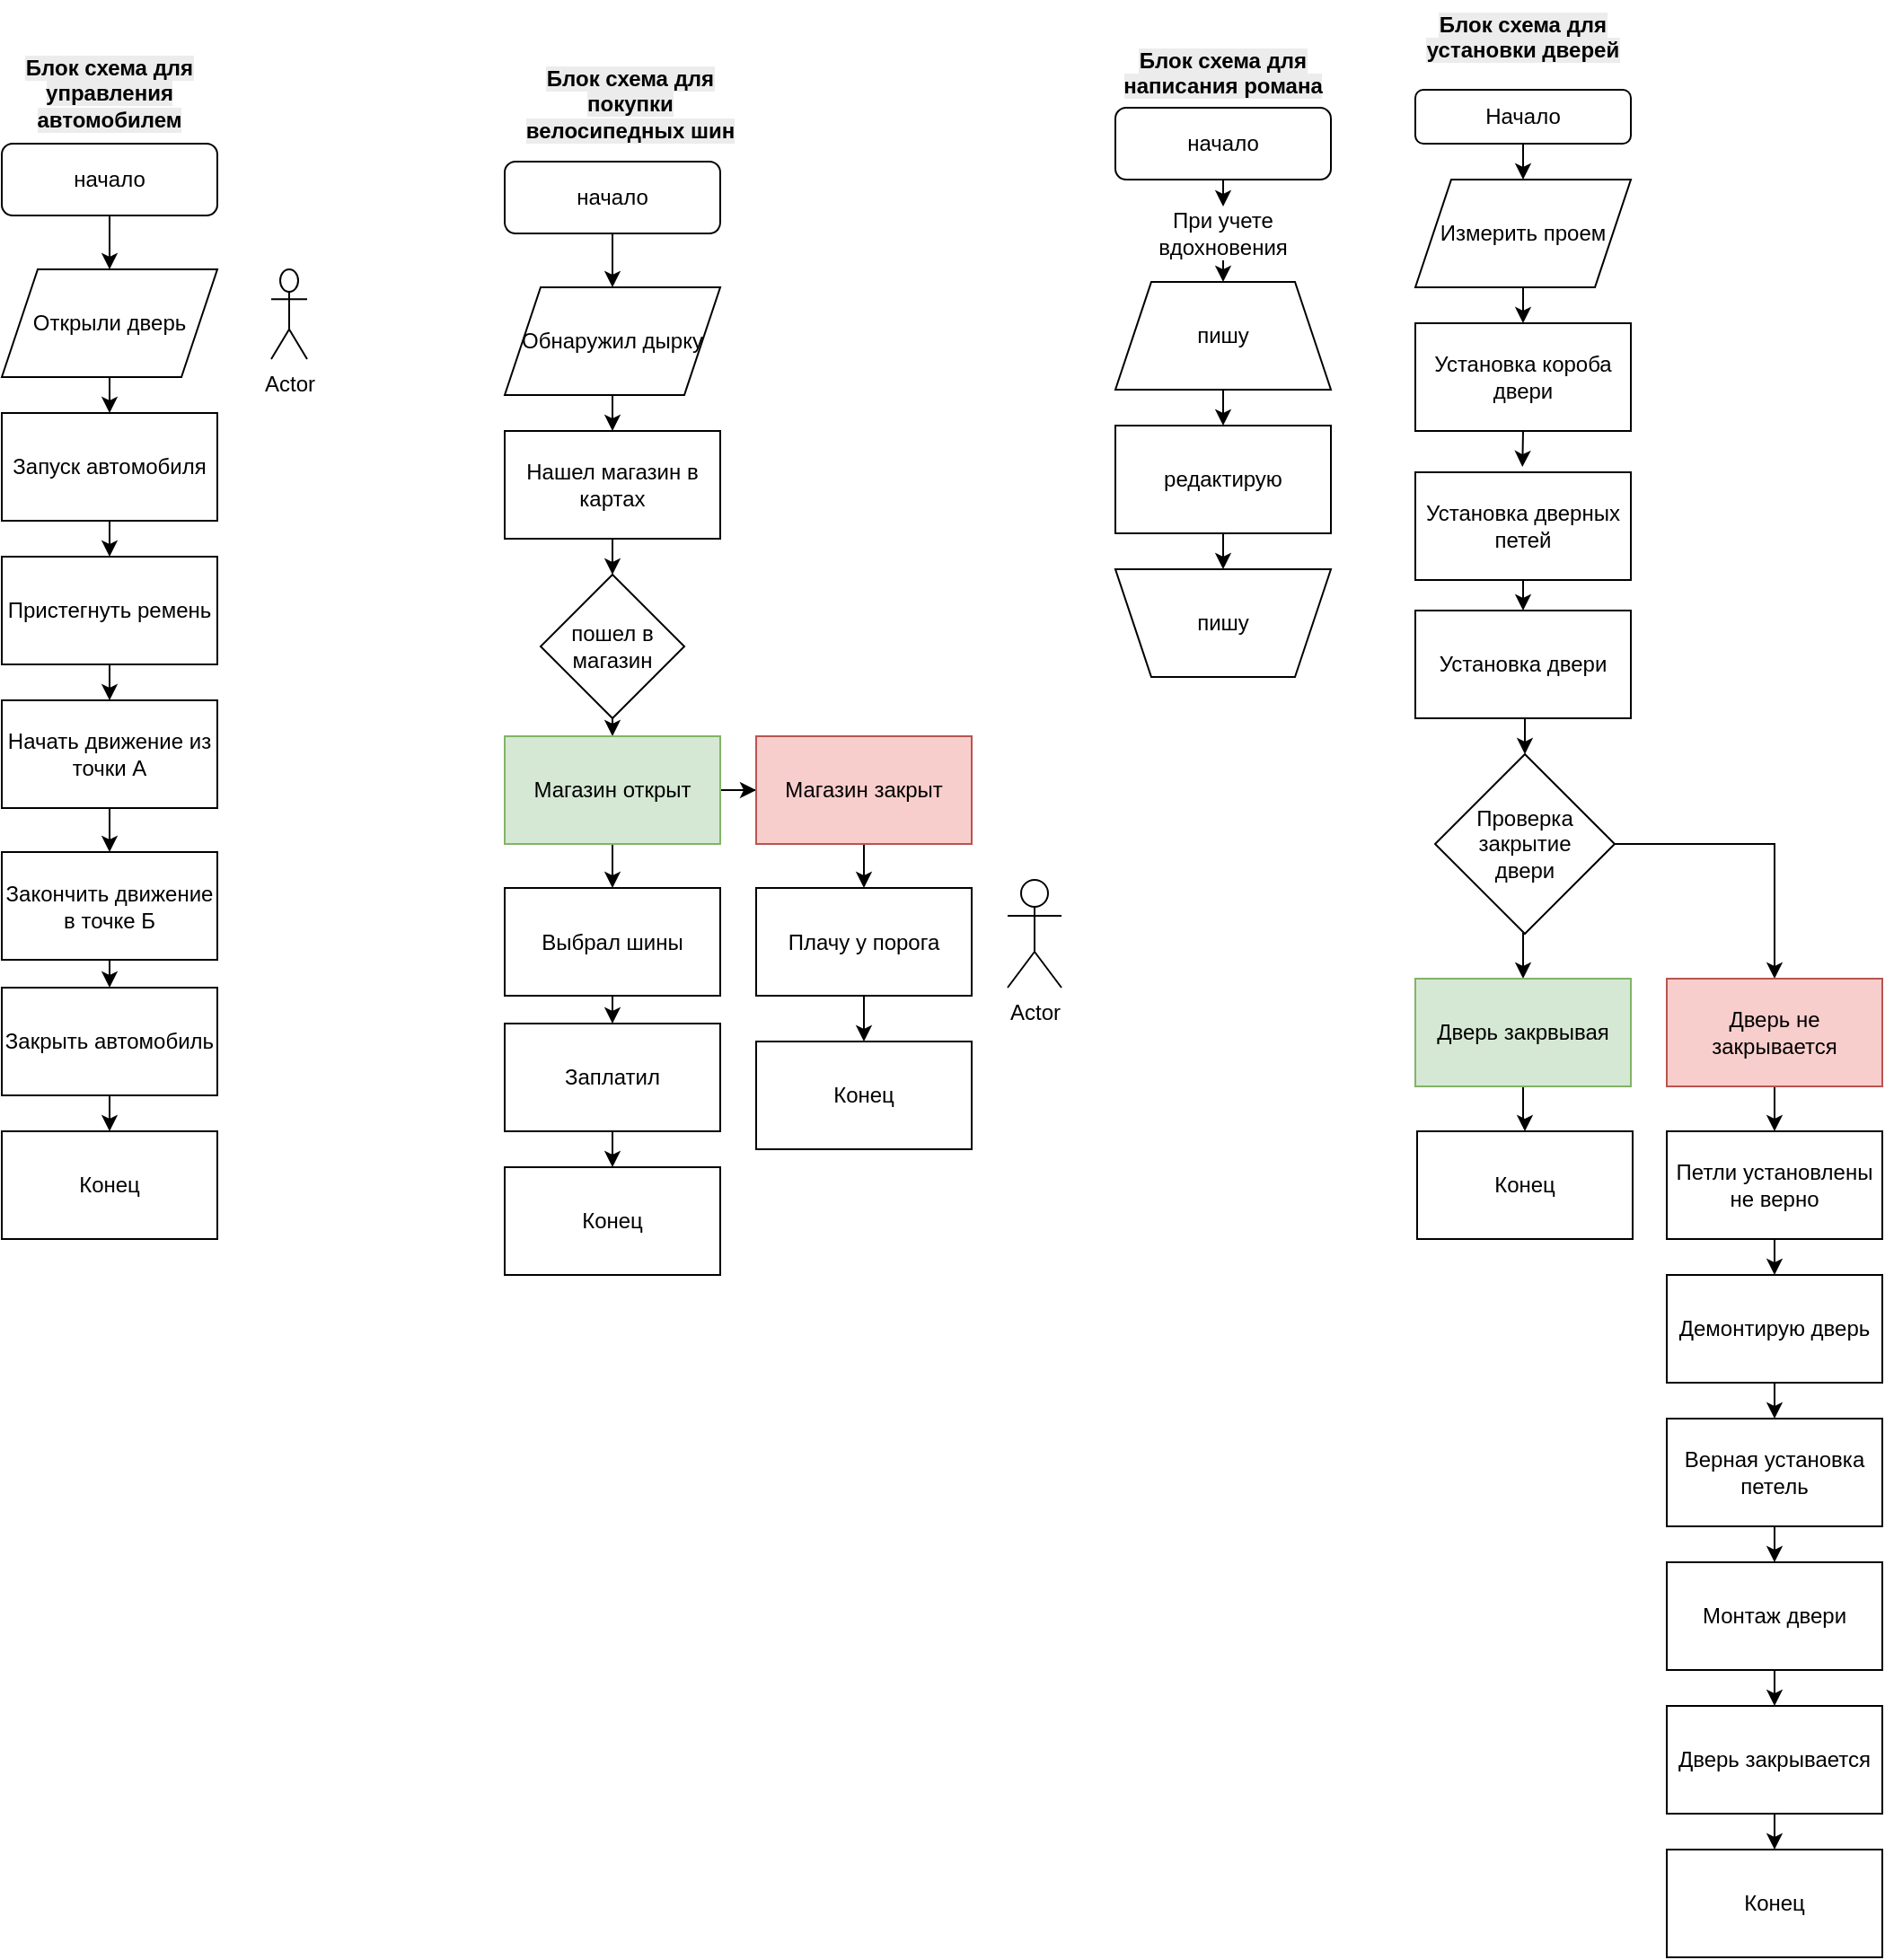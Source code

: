 <mxfile version="26.2.2">
  <diagram name="Страница — 1" id="5xd564FTDhMuFOyQvLEF">
    <mxGraphModel dx="2197" dy="1306" grid="1" gridSize="10" guides="1" tooltips="1" connect="1" arrows="1" fold="1" page="1" pageScale="1" pageWidth="827" pageHeight="1169" math="0" shadow="0">
      <root>
        <mxCell id="0" />
        <mxCell id="1" parent="0" />
        <mxCell id="l7dvxuroxf9YKhssnA6w-12" style="edgeStyle=orthogonalEdgeStyle;rounded=0;orthogonalLoop=1;jettySize=auto;html=1;exitX=0.5;exitY=1;exitDx=0;exitDy=0;entryX=0.5;entryY=0;entryDx=0;entryDy=0;" parent="1" source="l7dvxuroxf9YKhssnA6w-2" edge="1">
          <mxGeometry relative="1" as="geometry">
            <mxPoint x="100" y="200" as="targetPoint" />
          </mxGeometry>
        </mxCell>
        <mxCell id="l7dvxuroxf9YKhssnA6w-2" value="начало" style="rounded=1;whiteSpace=wrap;html=1;" parent="1" vertex="1">
          <mxGeometry x="40" y="130" width="120" height="40" as="geometry" />
        </mxCell>
        <mxCell id="l7dvxuroxf9YKhssnA6w-3" value="&lt;span style=&quot;color: rgb(0, 0, 0); font-family: Helvetica; font-size: 12px; font-style: normal; font-variant-ligatures: normal; font-variant-caps: normal; letter-spacing: normal; orphans: 2; text-indent: 0px; text-transform: none; widows: 2; word-spacing: 0px; -webkit-text-stroke-width: 0px; white-space: normal; background-color: rgb(236, 236, 236); text-decoration-thickness: initial; text-decoration-style: initial; text-decoration-color: initial; float: none; display: inline !important;&quot;&gt;Блок схема для управления автомобилем&lt;/span&gt;" style="text;whiteSpace=wrap;html=1;align=center;fontStyle=1" parent="1" vertex="1">
          <mxGeometry x="40" y="74" width="120" height="50" as="geometry" />
        </mxCell>
        <mxCell id="l7dvxuroxf9YKhssnA6w-13" style="edgeStyle=orthogonalEdgeStyle;rounded=0;orthogonalLoop=1;jettySize=auto;html=1;exitX=0.5;exitY=1;exitDx=0;exitDy=0;entryX=0.5;entryY=0;entryDx=0;entryDy=0;" parent="1" target="l7dvxuroxf9YKhssnA6w-5" edge="1">
          <mxGeometry relative="1" as="geometry">
            <mxPoint x="100" y="260" as="sourcePoint" />
          </mxGeometry>
        </mxCell>
        <mxCell id="l7dvxuroxf9YKhssnA6w-14" style="edgeStyle=orthogonalEdgeStyle;rounded=0;orthogonalLoop=1;jettySize=auto;html=1;exitX=0.5;exitY=1;exitDx=0;exitDy=0;entryX=0.5;entryY=0;entryDx=0;entryDy=0;" parent="1" source="l7dvxuroxf9YKhssnA6w-5" target="l7dvxuroxf9YKhssnA6w-6" edge="1">
          <mxGeometry relative="1" as="geometry" />
        </mxCell>
        <mxCell id="l7dvxuroxf9YKhssnA6w-5" value="Запуск автомобиля" style="rounded=0;whiteSpace=wrap;html=1;" parent="1" vertex="1">
          <mxGeometry x="40" y="280" width="120" height="60" as="geometry" />
        </mxCell>
        <mxCell id="l7dvxuroxf9YKhssnA6w-15" style="edgeStyle=orthogonalEdgeStyle;rounded=0;orthogonalLoop=1;jettySize=auto;html=1;exitX=0.5;exitY=1;exitDx=0;exitDy=0;entryX=0.5;entryY=0;entryDx=0;entryDy=0;" parent="1" source="l7dvxuroxf9YKhssnA6w-6" target="l7dvxuroxf9YKhssnA6w-7" edge="1">
          <mxGeometry relative="1" as="geometry" />
        </mxCell>
        <mxCell id="l7dvxuroxf9YKhssnA6w-6" value="Пристегнуть ремень" style="rounded=0;whiteSpace=wrap;html=1;" parent="1" vertex="1">
          <mxGeometry x="40" y="360" width="120" height="60" as="geometry" />
        </mxCell>
        <mxCell id="l7dvxuroxf9YKhssnA6w-16" style="edgeStyle=orthogonalEdgeStyle;rounded=0;orthogonalLoop=1;jettySize=auto;html=1;exitX=0.5;exitY=1;exitDx=0;exitDy=0;entryX=0.5;entryY=0;entryDx=0;entryDy=0;" parent="1" source="l7dvxuroxf9YKhssnA6w-7" target="l7dvxuroxf9YKhssnA6w-8" edge="1">
          <mxGeometry relative="1" as="geometry" />
        </mxCell>
        <mxCell id="l7dvxuroxf9YKhssnA6w-7" value="Начать движение из точки А" style="rounded=0;whiteSpace=wrap;html=1;" parent="1" vertex="1">
          <mxGeometry x="40" y="440" width="120" height="60" as="geometry" />
        </mxCell>
        <mxCell id="l7dvxuroxf9YKhssnA6w-17" style="edgeStyle=orthogonalEdgeStyle;rounded=0;orthogonalLoop=1;jettySize=auto;html=1;exitX=0.5;exitY=1;exitDx=0;exitDy=0;entryX=0.5;entryY=0;entryDx=0;entryDy=0;" parent="1" source="l7dvxuroxf9YKhssnA6w-8" target="l7dvxuroxf9YKhssnA6w-9" edge="1">
          <mxGeometry relative="1" as="geometry" />
        </mxCell>
        <mxCell id="l7dvxuroxf9YKhssnA6w-8" value="Закончить движение в точке Б" style="rounded=0;whiteSpace=wrap;html=1;" parent="1" vertex="1">
          <mxGeometry x="40" y="524.5" width="120" height="60" as="geometry" />
        </mxCell>
        <mxCell id="l7dvxuroxf9YKhssnA6w-23" style="edgeStyle=orthogonalEdgeStyle;rounded=0;orthogonalLoop=1;jettySize=auto;html=1;exitX=0.5;exitY=1;exitDx=0;exitDy=0;entryX=0.5;entryY=0;entryDx=0;entryDy=0;" parent="1" source="l7dvxuroxf9YKhssnA6w-9" target="l7dvxuroxf9YKhssnA6w-22" edge="1">
          <mxGeometry relative="1" as="geometry" />
        </mxCell>
        <mxCell id="l7dvxuroxf9YKhssnA6w-9" value="Закрыть автомобиль" style="rounded=0;whiteSpace=wrap;html=1;" parent="1" vertex="1">
          <mxGeometry x="40" y="600" width="120" height="60" as="geometry" />
        </mxCell>
        <mxCell id="l7dvxuroxf9YKhssnA6w-18" value="Actor" style="shape=umlActor;verticalLabelPosition=bottom;verticalAlign=top;html=1;outlineConnect=0;" parent="1" vertex="1">
          <mxGeometry x="190" y="200" width="20" height="50" as="geometry" />
        </mxCell>
        <mxCell id="l7dvxuroxf9YKhssnA6w-21" value="Открыли дверь" style="shape=parallelogram;perimeter=parallelogramPerimeter;whiteSpace=wrap;html=1;fixedSize=1;" parent="1" vertex="1">
          <mxGeometry x="40" y="200" width="120" height="60" as="geometry" />
        </mxCell>
        <mxCell id="l7dvxuroxf9YKhssnA6w-22" value="Конец" style="rounded=0;whiteSpace=wrap;html=1;" parent="1" vertex="1">
          <mxGeometry x="40" y="680" width="120" height="60" as="geometry" />
        </mxCell>
        <mxCell id="l7dvxuroxf9YKhssnA6w-24" value="&lt;span style=&quot;color: rgb(0, 0, 0); font-family: Helvetica; font-size: 12px; font-style: normal; font-variant-ligatures: normal; font-variant-caps: normal; letter-spacing: normal; orphans: 2; text-indent: 0px; text-transform: none; widows: 2; word-spacing: 0px; -webkit-text-stroke-width: 0px; white-space: normal; background-color: rgb(236, 236, 236); text-decoration-thickness: initial; text-decoration-style: initial; text-decoration-color: initial; float: none; display: inline !important;&quot;&gt;Блок схема для покупки велосипедных шин&lt;/span&gt;" style="text;whiteSpace=wrap;html=1;align=center;fontStyle=1" parent="1" vertex="1">
          <mxGeometry x="330" y="80" width="120" height="50" as="geometry" />
        </mxCell>
        <mxCell id="l7dvxuroxf9YKhssnA6w-34" style="edgeStyle=orthogonalEdgeStyle;rounded=0;orthogonalLoop=1;jettySize=auto;html=1;exitX=0.5;exitY=1;exitDx=0;exitDy=0;entryX=0.5;entryY=0;entryDx=0;entryDy=0;" parent="1" source="l7dvxuroxf9YKhssnA6w-25" target="l7dvxuroxf9YKhssnA6w-31" edge="1">
          <mxGeometry relative="1" as="geometry" />
        </mxCell>
        <mxCell id="l7dvxuroxf9YKhssnA6w-25" value="начало" style="rounded=1;whiteSpace=wrap;html=1;" parent="1" vertex="1">
          <mxGeometry x="320" y="140" width="120" height="40" as="geometry" />
        </mxCell>
        <mxCell id="l7dvxuroxf9YKhssnA6w-36" style="edgeStyle=orthogonalEdgeStyle;rounded=0;orthogonalLoop=1;jettySize=auto;html=1;exitX=0.5;exitY=1;exitDx=0;exitDy=0;entryX=0.5;entryY=0;entryDx=0;entryDy=0;" parent="1" source="l7dvxuroxf9YKhssnA6w-26" edge="1">
          <mxGeometry relative="1" as="geometry">
            <mxPoint x="380" y="370" as="targetPoint" />
          </mxGeometry>
        </mxCell>
        <mxCell id="l7dvxuroxf9YKhssnA6w-26" value="Нашел магазин в картах" style="rounded=0;whiteSpace=wrap;html=1;" parent="1" vertex="1">
          <mxGeometry x="320" y="290" width="120" height="60" as="geometry" />
        </mxCell>
        <mxCell id="l7dvxuroxf9YKhssnA6w-37" style="edgeStyle=orthogonalEdgeStyle;rounded=0;orthogonalLoop=1;jettySize=auto;html=1;exitX=0.5;exitY=1;exitDx=0;exitDy=0;entryX=0.5;entryY=0;entryDx=0;entryDy=0;" parent="1" target="l7dvxuroxf9YKhssnA6w-28" edge="1">
          <mxGeometry relative="1" as="geometry">
            <mxPoint x="380" y="440" as="sourcePoint" />
          </mxGeometry>
        </mxCell>
        <mxCell id="l7dvxuroxf9YKhssnA6w-38" style="edgeStyle=orthogonalEdgeStyle;rounded=0;orthogonalLoop=1;jettySize=auto;html=1;exitX=1;exitY=0.5;exitDx=0;exitDy=0;" parent="1" source="l7dvxuroxf9YKhssnA6w-28" target="l7dvxuroxf9YKhssnA6w-33" edge="1">
          <mxGeometry relative="1" as="geometry" />
        </mxCell>
        <mxCell id="l7dvxuroxf9YKhssnA6w-40" style="edgeStyle=orthogonalEdgeStyle;rounded=0;orthogonalLoop=1;jettySize=auto;html=1;exitX=0.5;exitY=1;exitDx=0;exitDy=0;entryX=0.5;entryY=0;entryDx=0;entryDy=0;" parent="1" source="l7dvxuroxf9YKhssnA6w-28" target="l7dvxuroxf9YKhssnA6w-29" edge="1">
          <mxGeometry relative="1" as="geometry" />
        </mxCell>
        <mxCell id="l7dvxuroxf9YKhssnA6w-28" value="Магазин открыт" style="rounded=0;whiteSpace=wrap;html=1;fillColor=#d5e8d4;strokeColor=#82b366;" parent="1" vertex="1">
          <mxGeometry x="320" y="460" width="120" height="60" as="geometry" />
        </mxCell>
        <mxCell id="l7dvxuroxf9YKhssnA6w-41" style="edgeStyle=orthogonalEdgeStyle;rounded=0;orthogonalLoop=1;jettySize=auto;html=1;exitX=0.5;exitY=1;exitDx=0;exitDy=0;entryX=0.5;entryY=0;entryDx=0;entryDy=0;" parent="1" source="l7dvxuroxf9YKhssnA6w-29" target="l7dvxuroxf9YKhssnA6w-30" edge="1">
          <mxGeometry relative="1" as="geometry" />
        </mxCell>
        <mxCell id="l7dvxuroxf9YKhssnA6w-29" value="Выбрал шины" style="rounded=0;whiteSpace=wrap;html=1;" parent="1" vertex="1">
          <mxGeometry x="320" y="544.5" width="120" height="60" as="geometry" />
        </mxCell>
        <mxCell id="l7dvxuroxf9YKhssnA6w-42" style="edgeStyle=orthogonalEdgeStyle;rounded=0;orthogonalLoop=1;jettySize=auto;html=1;exitX=0.5;exitY=1;exitDx=0;exitDy=0;entryX=0.5;entryY=0;entryDx=0;entryDy=0;" parent="1" source="l7dvxuroxf9YKhssnA6w-30" target="l7dvxuroxf9YKhssnA6w-32" edge="1">
          <mxGeometry relative="1" as="geometry" />
        </mxCell>
        <mxCell id="l7dvxuroxf9YKhssnA6w-30" value="Заплатил" style="rounded=0;whiteSpace=wrap;html=1;" parent="1" vertex="1">
          <mxGeometry x="320" y="620" width="120" height="60" as="geometry" />
        </mxCell>
        <mxCell id="l7dvxuroxf9YKhssnA6w-35" style="edgeStyle=orthogonalEdgeStyle;rounded=0;orthogonalLoop=1;jettySize=auto;html=1;exitX=0.5;exitY=1;exitDx=0;exitDy=0;entryX=0.5;entryY=0;entryDx=0;entryDy=0;" parent="1" source="l7dvxuroxf9YKhssnA6w-31" target="l7dvxuroxf9YKhssnA6w-26" edge="1">
          <mxGeometry relative="1" as="geometry" />
        </mxCell>
        <mxCell id="l7dvxuroxf9YKhssnA6w-31" value="Обнаружил дырку" style="shape=parallelogram;perimeter=parallelogramPerimeter;whiteSpace=wrap;html=1;fixedSize=1;" parent="1" vertex="1">
          <mxGeometry x="320" y="210" width="120" height="60" as="geometry" />
        </mxCell>
        <mxCell id="l7dvxuroxf9YKhssnA6w-32" value="Конец" style="rounded=0;whiteSpace=wrap;html=1;" parent="1" vertex="1">
          <mxGeometry x="320" y="700" width="120" height="60" as="geometry" />
        </mxCell>
        <mxCell id="l7dvxuroxf9YKhssnA6w-44" style="edgeStyle=orthogonalEdgeStyle;rounded=0;orthogonalLoop=1;jettySize=auto;html=1;exitX=0.5;exitY=1;exitDx=0;exitDy=0;entryX=0.5;entryY=0;entryDx=0;entryDy=0;" parent="1" source="l7dvxuroxf9YKhssnA6w-33" target="l7dvxuroxf9YKhssnA6w-43" edge="1">
          <mxGeometry relative="1" as="geometry" />
        </mxCell>
        <mxCell id="l7dvxuroxf9YKhssnA6w-33" value="Магазин закрыт" style="rounded=0;whiteSpace=wrap;html=1;fillColor=#f8cecc;strokeColor=#b85450;" parent="1" vertex="1">
          <mxGeometry x="460" y="460" width="120" height="60" as="geometry" />
        </mxCell>
        <mxCell id="l7dvxuroxf9YKhssnA6w-46" style="edgeStyle=orthogonalEdgeStyle;rounded=0;orthogonalLoop=1;jettySize=auto;html=1;exitX=0.5;exitY=1;exitDx=0;exitDy=0;entryX=0.5;entryY=0;entryDx=0;entryDy=0;" parent="1" source="l7dvxuroxf9YKhssnA6w-43" target="l7dvxuroxf9YKhssnA6w-45" edge="1">
          <mxGeometry relative="1" as="geometry" />
        </mxCell>
        <mxCell id="l7dvxuroxf9YKhssnA6w-43" value="Плачу у порога" style="rounded=0;whiteSpace=wrap;html=1;" parent="1" vertex="1">
          <mxGeometry x="460" y="544.5" width="120" height="60" as="geometry" />
        </mxCell>
        <mxCell id="l7dvxuroxf9YKhssnA6w-45" value="Конец" style="rounded=0;whiteSpace=wrap;html=1;" parent="1" vertex="1">
          <mxGeometry x="460" y="630" width="120" height="60" as="geometry" />
        </mxCell>
        <mxCell id="l7dvxuroxf9YKhssnA6w-47" value="пошел в магазин" style="rhombus;whiteSpace=wrap;html=1;" parent="1" vertex="1">
          <mxGeometry x="340" y="370" width="80" height="80" as="geometry" />
        </mxCell>
        <mxCell id="l7dvxuroxf9YKhssnA6w-48" value="Actor" style="shape=umlActor;verticalLabelPosition=bottom;verticalAlign=top;html=1;outlineConnect=0;" parent="1" vertex="1">
          <mxGeometry x="600" y="540" width="30" height="60" as="geometry" />
        </mxCell>
        <mxCell id="l7dvxuroxf9YKhssnA6w-49" value="&lt;span style=&quot;color: rgb(0, 0, 0); font-family: Helvetica; font-size: 12px; font-style: normal; font-variant-ligatures: normal; font-variant-caps: normal; letter-spacing: normal; orphans: 2; text-indent: 0px; text-transform: none; widows: 2; word-spacing: 0px; -webkit-text-stroke-width: 0px; white-space: normal; background-color: rgb(236, 236, 236); text-decoration-thickness: initial; text-decoration-style: initial; text-decoration-color: initial; float: none; display: inline !important;&quot;&gt;Блок схема для написания романа&lt;/span&gt;" style="text;whiteSpace=wrap;html=1;align=center;fontStyle=1" parent="1" vertex="1">
          <mxGeometry x="660" y="70" width="120" height="50" as="geometry" />
        </mxCell>
        <mxCell id="l7dvxuroxf9YKhssnA6w-60" style="edgeStyle=orthogonalEdgeStyle;rounded=0;orthogonalLoop=1;jettySize=auto;html=1;exitX=0.5;exitY=1;exitDx=0;exitDy=0;entryX=0.5;entryY=0;entryDx=0;entryDy=0;" parent="1" source="l7dvxuroxf9YKhssnA6w-50" target="l7dvxuroxf9YKhssnA6w-59" edge="1">
          <mxGeometry relative="1" as="geometry" />
        </mxCell>
        <mxCell id="l7dvxuroxf9YKhssnA6w-50" value="начало" style="rounded=1;whiteSpace=wrap;html=1;" parent="1" vertex="1">
          <mxGeometry x="660" y="110" width="120" height="40" as="geometry" />
        </mxCell>
        <mxCell id="l7dvxuroxf9YKhssnA6w-55" style="edgeStyle=orthogonalEdgeStyle;rounded=0;orthogonalLoop=1;jettySize=auto;html=1;exitX=0.5;exitY=1;exitDx=0;exitDy=0;entryX=0.5;entryY=0;entryDx=0;entryDy=0;" parent="1" source="l7dvxuroxf9YKhssnA6w-51" target="l7dvxuroxf9YKhssnA6w-53" edge="1">
          <mxGeometry relative="1" as="geometry" />
        </mxCell>
        <mxCell id="l7dvxuroxf9YKhssnA6w-51" value="пишу" style="shape=trapezoid;perimeter=trapezoidPerimeter;whiteSpace=wrap;html=1;fixedSize=1;" parent="1" vertex="1">
          <mxGeometry x="660" y="207" width="120" height="60" as="geometry" />
        </mxCell>
        <mxCell id="l7dvxuroxf9YKhssnA6w-52" value="пишу" style="shape=trapezoid;perimeter=trapezoidPerimeter;whiteSpace=wrap;html=1;fixedSize=1;direction=west;" parent="1" vertex="1">
          <mxGeometry x="660" y="367" width="120" height="60" as="geometry" />
        </mxCell>
        <mxCell id="l7dvxuroxf9YKhssnA6w-61" style="edgeStyle=orthogonalEdgeStyle;rounded=0;orthogonalLoop=1;jettySize=auto;html=1;exitX=0.5;exitY=1;exitDx=0;exitDy=0;entryX=0.5;entryY=1;entryDx=0;entryDy=0;" parent="1" source="l7dvxuroxf9YKhssnA6w-53" target="l7dvxuroxf9YKhssnA6w-52" edge="1">
          <mxGeometry relative="1" as="geometry" />
        </mxCell>
        <mxCell id="l7dvxuroxf9YKhssnA6w-53" value="редактирую" style="rounded=0;whiteSpace=wrap;html=1;" parent="1" vertex="1">
          <mxGeometry x="660" y="287" width="120" height="60" as="geometry" />
        </mxCell>
        <mxCell id="l7dvxuroxf9YKhssnA6w-62" style="edgeStyle=orthogonalEdgeStyle;rounded=0;orthogonalLoop=1;jettySize=auto;html=1;exitX=0.5;exitY=1;exitDx=0;exitDy=0;entryX=0.5;entryY=0;entryDx=0;entryDy=0;" parent="1" source="l7dvxuroxf9YKhssnA6w-59" target="l7dvxuroxf9YKhssnA6w-51" edge="1">
          <mxGeometry relative="1" as="geometry" />
        </mxCell>
        <mxCell id="l7dvxuroxf9YKhssnA6w-59" value="При учете вдохновения" style="text;html=1;align=center;verticalAlign=middle;whiteSpace=wrap;rounded=0;" parent="1" vertex="1">
          <mxGeometry x="690" y="165" width="60" height="30" as="geometry" />
        </mxCell>
        <mxCell id="qjijbpDq_UYvWSllmEyG-66" style="edgeStyle=orthogonalEdgeStyle;rounded=0;orthogonalLoop=1;jettySize=auto;html=1;exitX=0.5;exitY=1;exitDx=0;exitDy=0;entryX=0.5;entryY=0;entryDx=0;entryDy=0;" edge="1" parent="1" source="qjijbpDq_UYvWSllmEyG-48" target="qjijbpDq_UYvWSllmEyG-50">
          <mxGeometry relative="1" as="geometry" />
        </mxCell>
        <mxCell id="qjijbpDq_UYvWSllmEyG-48" value="Начало" style="rounded=1;whiteSpace=wrap;html=1;" vertex="1" parent="1">
          <mxGeometry x="827" y="100" width="120" height="30" as="geometry" />
        </mxCell>
        <mxCell id="qjijbpDq_UYvWSllmEyG-49" value="&lt;span style=&quot;color: rgb(0, 0, 0); font-family: Helvetica; font-size: 12px; font-style: normal; font-variant-ligatures: normal; font-variant-caps: normal; letter-spacing: normal; orphans: 2; text-indent: 0px; text-transform: none; widows: 2; word-spacing: 0px; -webkit-text-stroke-width: 0px; white-space: normal; background-color: rgb(236, 236, 236); text-decoration-thickness: initial; text-decoration-style: initial; text-decoration-color: initial; float: none; display: inline !important;&quot;&gt;Блок схема для установки дверей&lt;/span&gt;" style="text;whiteSpace=wrap;html=1;align=center;fontStyle=1" vertex="1" parent="1">
          <mxGeometry x="827" y="50" width="120" height="50" as="geometry" />
        </mxCell>
        <mxCell id="qjijbpDq_UYvWSllmEyG-67" style="edgeStyle=orthogonalEdgeStyle;rounded=0;orthogonalLoop=1;jettySize=auto;html=1;exitX=0.5;exitY=1;exitDx=0;exitDy=0;entryX=0.5;entryY=0;entryDx=0;entryDy=0;" edge="1" parent="1" source="qjijbpDq_UYvWSllmEyG-50" target="qjijbpDq_UYvWSllmEyG-51">
          <mxGeometry relative="1" as="geometry" />
        </mxCell>
        <mxCell id="qjijbpDq_UYvWSllmEyG-50" value="Измерить проем" style="shape=parallelogram;perimeter=parallelogramPerimeter;whiteSpace=wrap;html=1;fixedSize=1;" vertex="1" parent="1">
          <mxGeometry x="827" y="150" width="120" height="60" as="geometry" />
        </mxCell>
        <mxCell id="qjijbpDq_UYvWSllmEyG-68" style="edgeStyle=orthogonalEdgeStyle;rounded=0;orthogonalLoop=1;jettySize=auto;html=1;exitX=0.5;exitY=1;exitDx=0;exitDy=0;" edge="1" parent="1" source="qjijbpDq_UYvWSllmEyG-51">
          <mxGeometry relative="1" as="geometry">
            <mxPoint x="886.632" y="310" as="targetPoint" />
          </mxGeometry>
        </mxCell>
        <mxCell id="qjijbpDq_UYvWSllmEyG-51" value="Установка короба двери" style="rounded=0;whiteSpace=wrap;html=1;" vertex="1" parent="1">
          <mxGeometry x="827" y="230" width="120" height="60" as="geometry" />
        </mxCell>
        <mxCell id="qjijbpDq_UYvWSllmEyG-69" style="edgeStyle=orthogonalEdgeStyle;rounded=0;orthogonalLoop=1;jettySize=auto;html=1;exitX=0.5;exitY=1;exitDx=0;exitDy=0;entryX=0.5;entryY=0;entryDx=0;entryDy=0;" edge="1" parent="1" source="qjijbpDq_UYvWSllmEyG-52" target="qjijbpDq_UYvWSllmEyG-53">
          <mxGeometry relative="1" as="geometry" />
        </mxCell>
        <mxCell id="qjijbpDq_UYvWSllmEyG-52" value="Установка дверных петей" style="rounded=0;whiteSpace=wrap;html=1;" vertex="1" parent="1">
          <mxGeometry x="827" y="313" width="120" height="60" as="geometry" />
        </mxCell>
        <mxCell id="qjijbpDq_UYvWSllmEyG-70" style="edgeStyle=orthogonalEdgeStyle;rounded=0;orthogonalLoop=1;jettySize=auto;html=1;exitX=0.5;exitY=1;exitDx=0;exitDy=0;entryX=0.5;entryY=0;entryDx=0;entryDy=0;" edge="1" parent="1" source="qjijbpDq_UYvWSllmEyG-53" target="qjijbpDq_UYvWSllmEyG-54">
          <mxGeometry relative="1" as="geometry" />
        </mxCell>
        <mxCell id="qjijbpDq_UYvWSllmEyG-53" value="Установка двери" style="rounded=0;whiteSpace=wrap;html=1;" vertex="1" parent="1">
          <mxGeometry x="827" y="390" width="120" height="60" as="geometry" />
        </mxCell>
        <mxCell id="qjijbpDq_UYvWSllmEyG-71" style="edgeStyle=orthogonalEdgeStyle;rounded=0;orthogonalLoop=1;jettySize=auto;html=1;exitX=0.5;exitY=1;exitDx=0;exitDy=0;entryX=0.5;entryY=0;entryDx=0;entryDy=0;" edge="1" parent="1" source="qjijbpDq_UYvWSllmEyG-54" target="qjijbpDq_UYvWSllmEyG-55">
          <mxGeometry relative="1" as="geometry" />
        </mxCell>
        <mxCell id="qjijbpDq_UYvWSllmEyG-72" style="edgeStyle=orthogonalEdgeStyle;rounded=0;orthogonalLoop=1;jettySize=auto;html=1;exitX=1;exitY=0.5;exitDx=0;exitDy=0;entryX=0.5;entryY=0;entryDx=0;entryDy=0;" edge="1" parent="1" source="qjijbpDq_UYvWSllmEyG-54" target="qjijbpDq_UYvWSllmEyG-56">
          <mxGeometry relative="1" as="geometry" />
        </mxCell>
        <mxCell id="qjijbpDq_UYvWSllmEyG-54" value="Проверка закрытие&lt;br&gt;двери" style="rhombus;whiteSpace=wrap;html=1;" vertex="1" parent="1">
          <mxGeometry x="838" y="470" width="100" height="100" as="geometry" />
        </mxCell>
        <mxCell id="qjijbpDq_UYvWSllmEyG-73" style="edgeStyle=orthogonalEdgeStyle;rounded=0;orthogonalLoop=1;jettySize=auto;html=1;exitX=0.5;exitY=1;exitDx=0;exitDy=0;" edge="1" parent="1" source="qjijbpDq_UYvWSllmEyG-55" target="qjijbpDq_UYvWSllmEyG-57">
          <mxGeometry relative="1" as="geometry" />
        </mxCell>
        <mxCell id="qjijbpDq_UYvWSllmEyG-55" value="Дверь закрвывая" style="rounded=0;whiteSpace=wrap;html=1;fillColor=#d5e8d4;strokeColor=#82b366;" vertex="1" parent="1">
          <mxGeometry x="827" y="595" width="120" height="60" as="geometry" />
        </mxCell>
        <mxCell id="qjijbpDq_UYvWSllmEyG-74" style="edgeStyle=orthogonalEdgeStyle;rounded=0;orthogonalLoop=1;jettySize=auto;html=1;exitX=0.5;exitY=1;exitDx=0;exitDy=0;entryX=0.5;entryY=0;entryDx=0;entryDy=0;" edge="1" parent="1" source="qjijbpDq_UYvWSllmEyG-56" target="qjijbpDq_UYvWSllmEyG-60">
          <mxGeometry relative="1" as="geometry" />
        </mxCell>
        <mxCell id="qjijbpDq_UYvWSllmEyG-56" value="Дверь не закрывается" style="rounded=0;whiteSpace=wrap;html=1;fillColor=#f8cecc;strokeColor=#b85450;" vertex="1" parent="1">
          <mxGeometry x="967" y="595" width="120" height="60" as="geometry" />
        </mxCell>
        <mxCell id="qjijbpDq_UYvWSllmEyG-57" value="Конец" style="rounded=0;whiteSpace=wrap;html=1;" vertex="1" parent="1">
          <mxGeometry x="828" y="680" width="120" height="60" as="geometry" />
        </mxCell>
        <mxCell id="qjijbpDq_UYvWSllmEyG-75" style="edgeStyle=orthogonalEdgeStyle;rounded=0;orthogonalLoop=1;jettySize=auto;html=1;exitX=0.5;exitY=1;exitDx=0;exitDy=0;entryX=0.5;entryY=0;entryDx=0;entryDy=0;" edge="1" parent="1" source="qjijbpDq_UYvWSllmEyG-60" target="qjijbpDq_UYvWSllmEyG-61">
          <mxGeometry relative="1" as="geometry" />
        </mxCell>
        <mxCell id="qjijbpDq_UYvWSllmEyG-60" value="Петли установлены не верно" style="rounded=0;whiteSpace=wrap;html=1;" vertex="1" parent="1">
          <mxGeometry x="967" y="680" width="120" height="60" as="geometry" />
        </mxCell>
        <mxCell id="qjijbpDq_UYvWSllmEyG-76" style="edgeStyle=orthogonalEdgeStyle;rounded=0;orthogonalLoop=1;jettySize=auto;html=1;exitX=0.5;exitY=1;exitDx=0;exitDy=0;entryX=0.5;entryY=0;entryDx=0;entryDy=0;" edge="1" parent="1" source="qjijbpDq_UYvWSllmEyG-61" target="qjijbpDq_UYvWSllmEyG-62">
          <mxGeometry relative="1" as="geometry" />
        </mxCell>
        <mxCell id="qjijbpDq_UYvWSllmEyG-61" value="Демонтирую дверь" style="rounded=0;whiteSpace=wrap;html=1;" vertex="1" parent="1">
          <mxGeometry x="967" y="760" width="120" height="60" as="geometry" />
        </mxCell>
        <mxCell id="qjijbpDq_UYvWSllmEyG-77" style="edgeStyle=orthogonalEdgeStyle;rounded=0;orthogonalLoop=1;jettySize=auto;html=1;exitX=0.5;exitY=1;exitDx=0;exitDy=0;entryX=0.5;entryY=0;entryDx=0;entryDy=0;" edge="1" parent="1" source="qjijbpDq_UYvWSllmEyG-62" target="qjijbpDq_UYvWSllmEyG-63">
          <mxGeometry relative="1" as="geometry" />
        </mxCell>
        <mxCell id="qjijbpDq_UYvWSllmEyG-62" value="Верная установка петель" style="rounded=0;whiteSpace=wrap;html=1;" vertex="1" parent="1">
          <mxGeometry x="967" y="840" width="120" height="60" as="geometry" />
        </mxCell>
        <mxCell id="qjijbpDq_UYvWSllmEyG-78" style="edgeStyle=orthogonalEdgeStyle;rounded=0;orthogonalLoop=1;jettySize=auto;html=1;exitX=0.5;exitY=1;exitDx=0;exitDy=0;entryX=0.5;entryY=0;entryDx=0;entryDy=0;" edge="1" parent="1" source="qjijbpDq_UYvWSllmEyG-63" target="qjijbpDq_UYvWSllmEyG-64">
          <mxGeometry relative="1" as="geometry" />
        </mxCell>
        <mxCell id="qjijbpDq_UYvWSllmEyG-63" value="Монтаж двери" style="rounded=0;whiteSpace=wrap;html=1;" vertex="1" parent="1">
          <mxGeometry x="967" y="920" width="120" height="60" as="geometry" />
        </mxCell>
        <mxCell id="qjijbpDq_UYvWSllmEyG-79" style="edgeStyle=orthogonalEdgeStyle;rounded=0;orthogonalLoop=1;jettySize=auto;html=1;exitX=0.5;exitY=1;exitDx=0;exitDy=0;entryX=0.5;entryY=0;entryDx=0;entryDy=0;" edge="1" parent="1" source="qjijbpDq_UYvWSllmEyG-64" target="qjijbpDq_UYvWSllmEyG-65">
          <mxGeometry relative="1" as="geometry" />
        </mxCell>
        <mxCell id="qjijbpDq_UYvWSllmEyG-64" value="Дверь закрывается" style="rounded=0;whiteSpace=wrap;html=1;" vertex="1" parent="1">
          <mxGeometry x="967" y="1000" width="120" height="60" as="geometry" />
        </mxCell>
        <mxCell id="qjijbpDq_UYvWSllmEyG-65" value="Конец" style="rounded=0;whiteSpace=wrap;html=1;" vertex="1" parent="1">
          <mxGeometry x="967" y="1080" width="120" height="60" as="geometry" />
        </mxCell>
      </root>
    </mxGraphModel>
  </diagram>
</mxfile>
